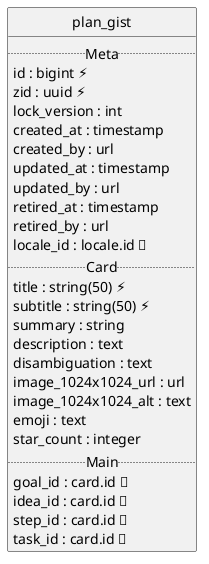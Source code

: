 @startuml uml
skinparam monochrome true
skinparam linetype ortho
hide circle

entity plan_gist {
  .. Meta ..
  id : bigint ⚡
  zid : uuid ⚡
  lock_version : int
  created_at : timestamp
  created_by : url
  updated_at : timestamp
  updated_by : url
  retired_at : timestamp
  retired_by : url
  locale_id : locale.id 🔑
  .. Card ..
  title : string(50) ⚡
  subtitle : string(50) ⚡
  summary : string
  description : text
  disambiguation : text
  image_1024x1024_url : url
  image_1024x1024_alt : text
  emoji : text
  star_count : integer
  .. Main ..
  goal_id : card.id 🔑
  idea_id : card.id 🔑
  step_id : card.id 🔑
  task_id : card.id 🔑
}

@enduml
